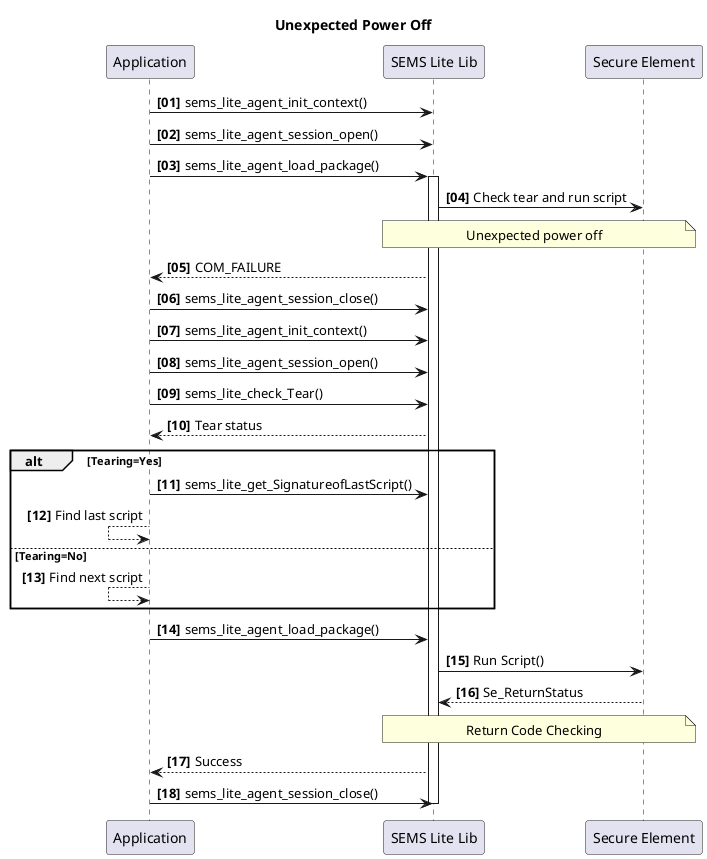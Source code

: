 
'
' host knows the signature of the incoming script
'
' if there was a tearing at the SE, then the 
' SE will expect script with a specific signature only
' so, host can pre-block execution of the script
'

@startuml

title Unexpected Power Off

participant APP as "Application"
participant SEMS_Lite as "SEMS Lite Lib"
participant SE as "Secure Element"

autonumber "<b>[00]"

APP -> SEMS_Lite : sems_lite_agent_init_context()

APP -> SEMS_Lite : sems_lite_agent_session_open()

APP -> SEMS_Lite : sems_lite_agent_load_package()

activate SEMS_Lite

SEMS_Lite -> SE : Check tear and run script

note over SEMS_Lite, SE
	Unexpected power off
end note

APP <-- SEMS_Lite : COM_FAILURE

APP -> SEMS_Lite : sems_lite_agent_session_close()

APP -> SEMS_Lite : sems_lite_agent_init_context()

APP -> SEMS_Lite : sems_lite_agent_session_open()

APP -> SEMS_Lite : sems_lite_check_Tear()

APP <-- SEMS_Lite : Tear status

alt Tearing=Yes

	APP -> SEMS_Lite : sems_lite_get_SignatureofLastScript()

	APP <-- APP : Find last script

else Tearing=No

    APP <-- APP : Find next script

end

APP -> SEMS_Lite : sems_lite_agent_load_package()

SEMS_Lite -> SE : Run Script()

SEMS_Lite <-- SE : Se_ReturnStatus

note over SEMS_Lite, SE
	Return Code Checking
end note

APP <-- SEMS_Lite : Success

APP -> SEMS_Lite : sems_lite_agent_session_close()
        
deactivate SEMS_Lite

@enduml
